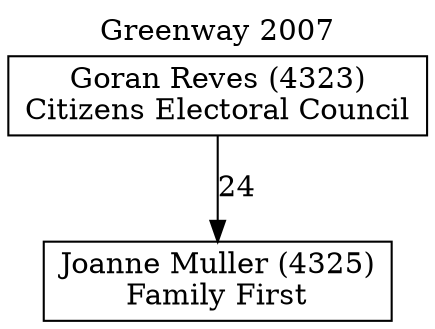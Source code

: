 // House preference flow
digraph "Joanne Muller (4325)_Greenway_2007" {
	graph [label="Greenway 2007" labelloc=t mclimit=10]
	node [shape=box]
	"Joanne Muller (4325)" [label="Joanne Muller (4325)
Family First"]
	"Goran Reves (4323)" [label="Goran Reves (4323)
Citizens Electoral Council"]
	"Goran Reves (4323)" -> "Joanne Muller (4325)" [label=24]
}
